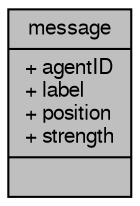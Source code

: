 digraph "message"
{
  edge [fontname="FreeSans",fontsize="10",labelfontname="FreeSans",labelfontsize="10"];
  node [fontname="FreeSans",fontsize="10",shape=record];
  Node1 [label="{message\n|+ agentID\l+ label\l+ position\l+ strength\l|}",height=0.2,width=0.4,color="black", fillcolor="grey75", style="filled" fontcolor="black"];
}
